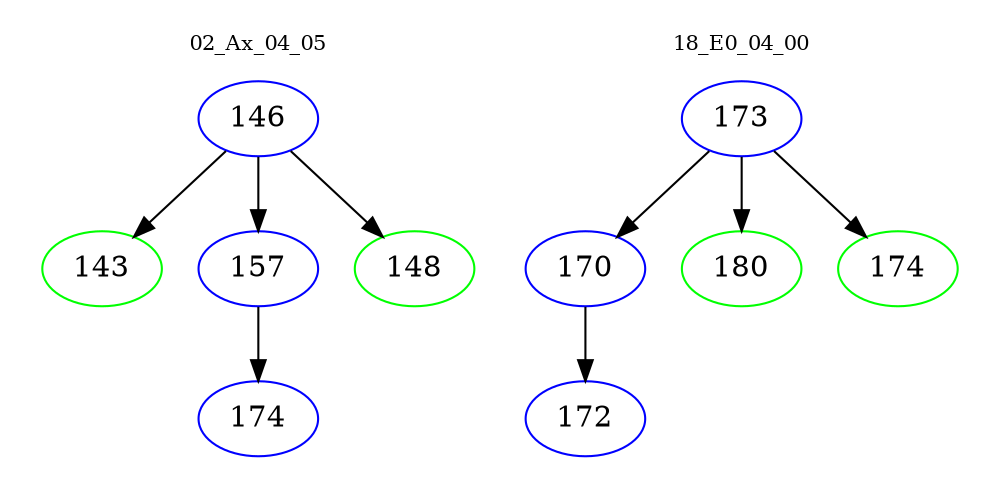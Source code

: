 digraph{
subgraph cluster_0 {
color = white
label = "02_Ax_04_05";
fontsize=10;
T0_146 [label="146", color="blue"]
T0_146 -> T0_143 [color="black"]
T0_143 [label="143", color="green"]
T0_146 -> T0_157 [color="black"]
T0_157 [label="157", color="blue"]
T0_157 -> T0_174 [color="black"]
T0_174 [label="174", color="blue"]
T0_146 -> T0_148 [color="black"]
T0_148 [label="148", color="green"]
}
subgraph cluster_1 {
color = white
label = "18_E0_04_00";
fontsize=10;
T1_173 [label="173", color="blue"]
T1_173 -> T1_170 [color="black"]
T1_170 [label="170", color="blue"]
T1_170 -> T1_172 [color="black"]
T1_172 [label="172", color="blue"]
T1_173 -> T1_180 [color="black"]
T1_180 [label="180", color="green"]
T1_173 -> T1_174 [color="black"]
T1_174 [label="174", color="green"]
}
}
